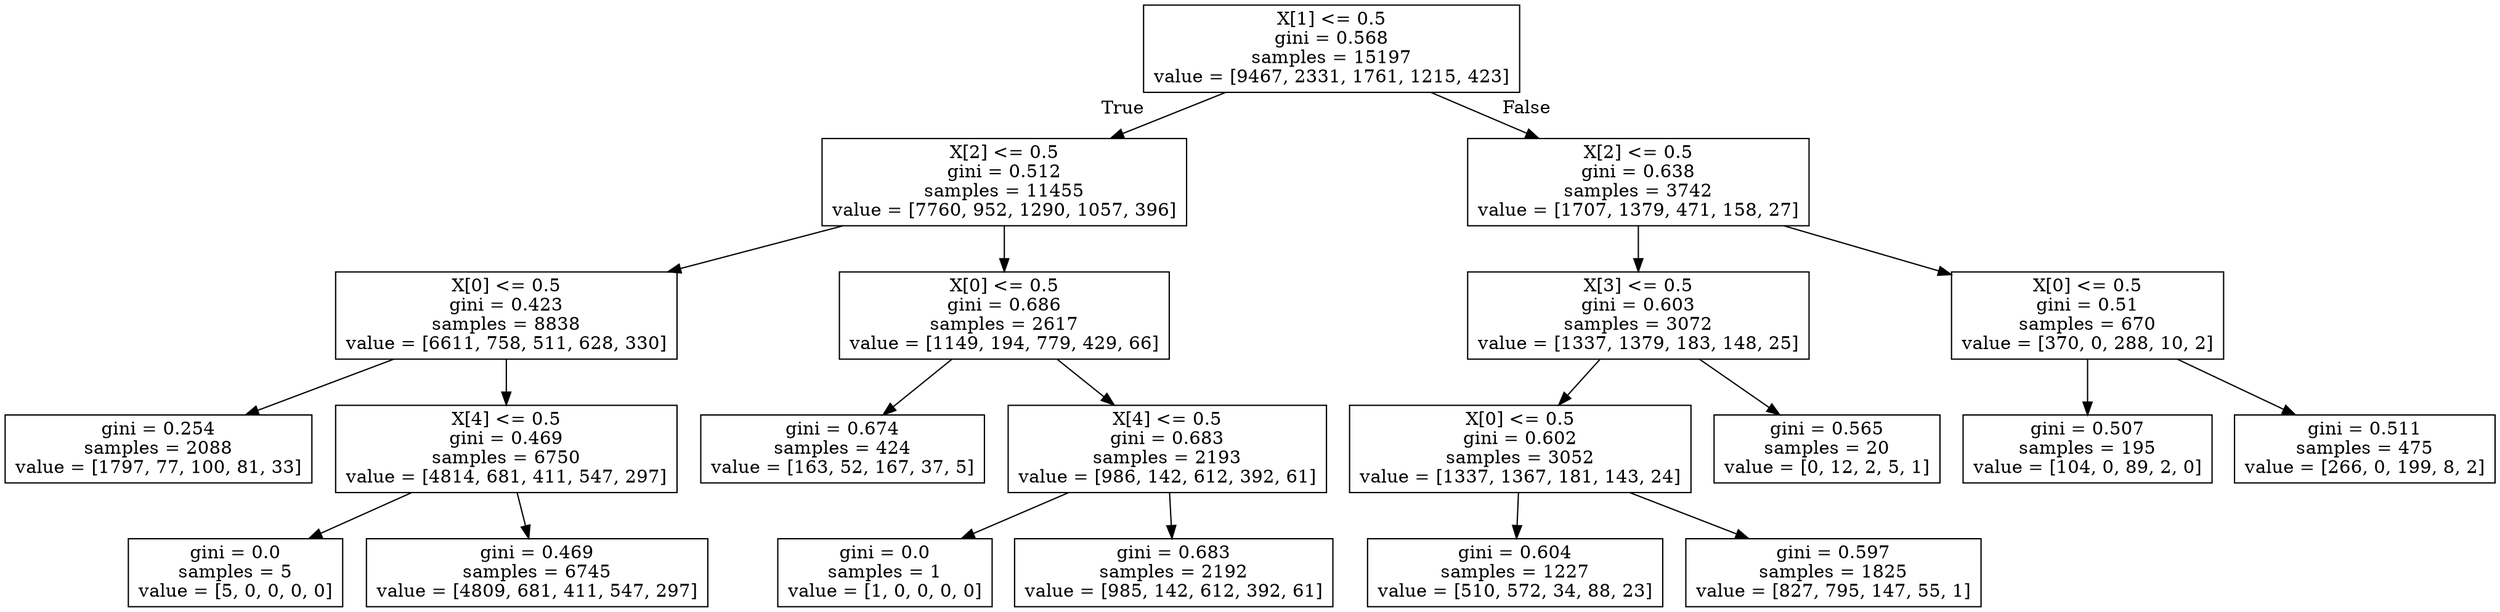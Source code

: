 digraph Tree {
node [shape=box] ;
0 [label="X[1] <= 0.5\ngini = 0.568\nsamples = 15197\nvalue = [9467, 2331, 1761, 1215, 423]"] ;
1 [label="X[2] <= 0.5\ngini = 0.512\nsamples = 11455\nvalue = [7760, 952, 1290, 1057, 396]"] ;
0 -> 1 [labeldistance=2.5, labelangle=45, headlabel="True"] ;
2 [label="X[0] <= 0.5\ngini = 0.423\nsamples = 8838\nvalue = [6611, 758, 511, 628, 330]"] ;
1 -> 2 ;
3 [label="gini = 0.254\nsamples = 2088\nvalue = [1797, 77, 100, 81, 33]"] ;
2 -> 3 ;
4 [label="X[4] <= 0.5\ngini = 0.469\nsamples = 6750\nvalue = [4814, 681, 411, 547, 297]"] ;
2 -> 4 ;
5 [label="gini = 0.0\nsamples = 5\nvalue = [5, 0, 0, 0, 0]"] ;
4 -> 5 ;
6 [label="gini = 0.469\nsamples = 6745\nvalue = [4809, 681, 411, 547, 297]"] ;
4 -> 6 ;
7 [label="X[0] <= 0.5\ngini = 0.686\nsamples = 2617\nvalue = [1149, 194, 779, 429, 66]"] ;
1 -> 7 ;
8 [label="gini = 0.674\nsamples = 424\nvalue = [163, 52, 167, 37, 5]"] ;
7 -> 8 ;
9 [label="X[4] <= 0.5\ngini = 0.683\nsamples = 2193\nvalue = [986, 142, 612, 392, 61]"] ;
7 -> 9 ;
10 [label="gini = 0.0\nsamples = 1\nvalue = [1, 0, 0, 0, 0]"] ;
9 -> 10 ;
11 [label="gini = 0.683\nsamples = 2192\nvalue = [985, 142, 612, 392, 61]"] ;
9 -> 11 ;
12 [label="X[2] <= 0.5\ngini = 0.638\nsamples = 3742\nvalue = [1707, 1379, 471, 158, 27]"] ;
0 -> 12 [labeldistance=2.5, labelangle=-45, headlabel="False"] ;
13 [label="X[3] <= 0.5\ngini = 0.603\nsamples = 3072\nvalue = [1337, 1379, 183, 148, 25]"] ;
12 -> 13 ;
14 [label="X[0] <= 0.5\ngini = 0.602\nsamples = 3052\nvalue = [1337, 1367, 181, 143, 24]"] ;
13 -> 14 ;
15 [label="gini = 0.604\nsamples = 1227\nvalue = [510, 572, 34, 88, 23]"] ;
14 -> 15 ;
16 [label="gini = 0.597\nsamples = 1825\nvalue = [827, 795, 147, 55, 1]"] ;
14 -> 16 ;
17 [label="gini = 0.565\nsamples = 20\nvalue = [0, 12, 2, 5, 1]"] ;
13 -> 17 ;
18 [label="X[0] <= 0.5\ngini = 0.51\nsamples = 670\nvalue = [370, 0, 288, 10, 2]"] ;
12 -> 18 ;
19 [label="gini = 0.507\nsamples = 195\nvalue = [104, 0, 89, 2, 0]"] ;
18 -> 19 ;
20 [label="gini = 0.511\nsamples = 475\nvalue = [266, 0, 199, 8, 2]"] ;
18 -> 20 ;
}